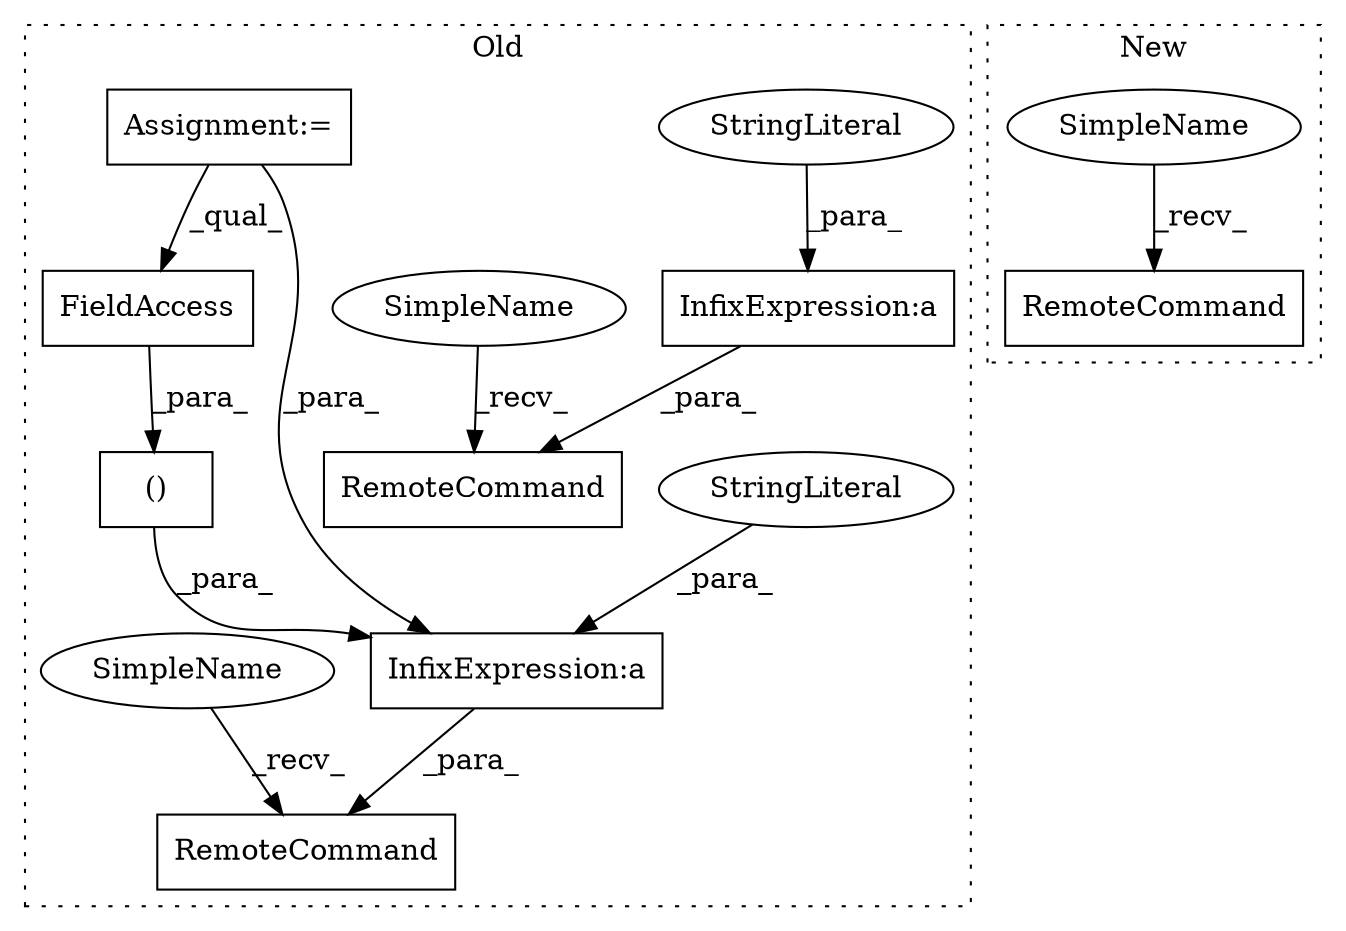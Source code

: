 digraph G {
subgraph cluster0 {
1 [label="()" a="106" s="1011" l="48" shape="box"];
3 [label="InfixExpression:a" a="27" s="1003" l="8" shape="box"];
4 [label="StringLiteral" a="45" s="982" l="21" shape="ellipse"];
5 [label="RemoteCommand" a="32" s="968,1059" l="14,2" shape="box"];
6 [label="FieldAccess" a="22" s="1011" l="26" shape="box"];
7 [label="RemoteCommand" a="32" s="1070,1178" l="14,2" shape="box"];
8 [label="InfixExpression:a" a="27" s="1118" l="8" shape="box"];
9 [label="StringLiteral" a="45" s="1084" l="34" shape="ellipse"];
10 [label="Assignment:=" a="7" s="863" l="14" shape="box"];
11 [label="SimpleName" a="42" s="965" l="2" shape="ellipse"];
12 [label="SimpleName" a="42" s="1067" l="2" shape="ellipse"];
label = "Old";
style="dotted";
}
subgraph cluster1 {
2 [label="RemoteCommand" a="32" s="831" l="15" shape="box"];
13 [label="SimpleName" a="42" s="828" l="2" shape="ellipse"];
label = "New";
style="dotted";
}
1 -> 3 [label="_para_"];
3 -> 5 [label="_para_"];
4 -> 3 [label="_para_"];
6 -> 1 [label="_para_"];
8 -> 7 [label="_para_"];
9 -> 8 [label="_para_"];
10 -> 3 [label="_para_"];
10 -> 6 [label="_qual_"];
11 -> 5 [label="_recv_"];
12 -> 7 [label="_recv_"];
13 -> 2 [label="_recv_"];
}